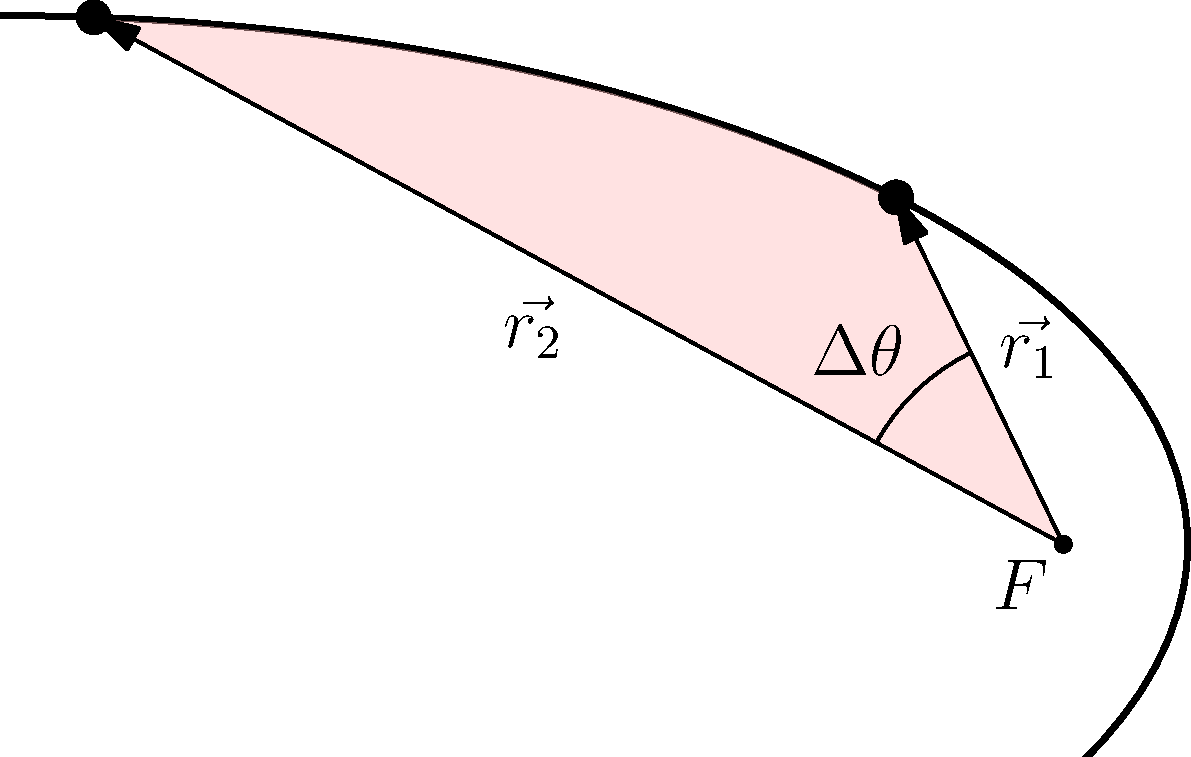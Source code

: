 import graph;
import geometry;

/* Define the settings for the script */
settings.outformat="png";
settings.render=6;
size(7cm,0);

/* Markers definition */
marker croix=marker(scale(2)*cross(4));

/* Interesting points */
pair F = (0.50, 0.00),
     r1 = (0.42136, 0.16313),
     r2 = (0.04405, 0.24783);

/* Additional points */
pair r3 = (0.3275, 0.20135),
     r4 = (0.24704, 0.22295),
     r5 = (0.13094, 0.24167);

/* Angle between the two position vectors */
real nu_value_0 = 115.73697;
real nu_value_f = 151.47421;

/* Coefficients for the conic section equation: ax^2+bxy+cy^2+dx+ey+f=0 */
real a = 0.98883,
     b = 0.00,
     c = 4.98883,
     d = 0,
     e = 0,
     f = -0.30832;

/* Define the Bivariate Quadratic Equation and the conic instance */
bqe conic_equation = bqe(a,b,c,d,e,f);
conic orbit = conic(conic_equation);


/* Draw all the elements */
draw(orbit, 1bp+black);
filldraw(F -- r1 .. r3 .. r4 .. r5 .. r2 -- cycle, palered+opacity(0.45));
filldraw(circle(r1, 0.0075), black);
filldraw(circle(r2, 0.0075), black);
draw("$\vec{r_1}$", F -- r1, Arrow());
draw("$\vec{r_2}$", F -- r2, SW, Arrow());
// draw("$\nu$",arc(F,0.1,nu_value_0,nu_value_f),LeftSide,Arrows);

/* Draw the interesting points */
dot("$F$", F, SW);

/* Draw the angle between the vectors */
draw("$\Delta \theta$", arc(F, 0.1, 115.7373, 151.47387));

/* Crop the figure to desired limits */
limits((0,-0.1),(0.6,0.3),Crop);
